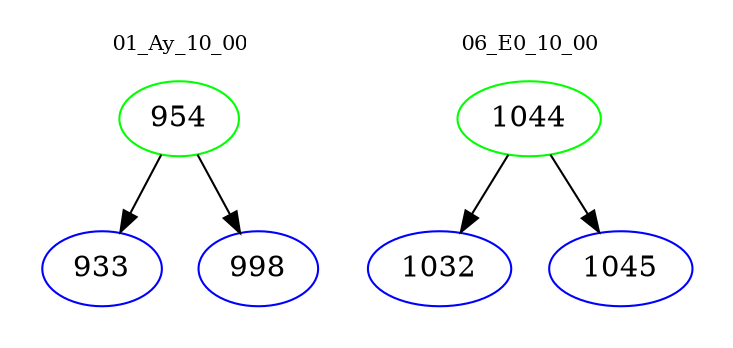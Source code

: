 digraph{
subgraph cluster_0 {
color = white
label = "01_Ay_10_00";
fontsize=10;
T0_954 [label="954", color="green"]
T0_954 -> T0_933 [color="black"]
T0_933 [label="933", color="blue"]
T0_954 -> T0_998 [color="black"]
T0_998 [label="998", color="blue"]
}
subgraph cluster_1 {
color = white
label = "06_E0_10_00";
fontsize=10;
T1_1044 [label="1044", color="green"]
T1_1044 -> T1_1032 [color="black"]
T1_1032 [label="1032", color="blue"]
T1_1044 -> T1_1045 [color="black"]
T1_1045 [label="1045", color="blue"]
}
}

